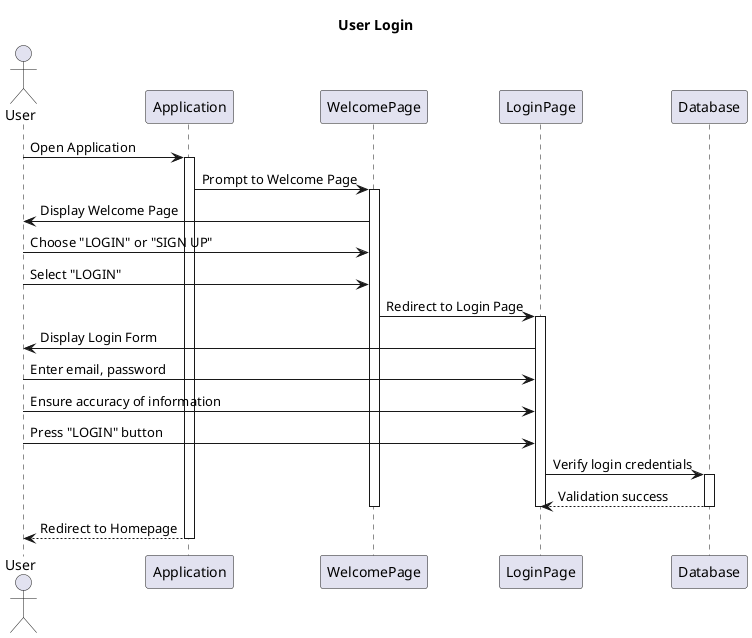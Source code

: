 @startuml
title User Login

actor User
participant Application
participant WelcomePage
participant LoginPage
participant Database

User -> Application: Open Application
activate Application
Application -> WelcomePage: Prompt to Welcome Page
activate WelcomePage
WelcomePage -> User: Display Welcome Page
User -> WelcomePage: Choose "LOGIN" or "SIGN UP"
User -> WelcomePage: Select "LOGIN"
WelcomePage -> LoginPage: Redirect to Login Page
activate LoginPage
LoginPage -> User: Display Login Form
User -> LoginPage: Enter email, password
User -> LoginPage: Ensure accuracy of information
User -> LoginPage: Press "LOGIN" button
LoginPage -> Database: Verify login credentials
activate Database
Database --> LoginPage: Validation success
deactivate Database
deactivate LoginPage
deactivate WelcomePage
Application --> User: Redirect to Homepage
deactivate Application

@enduml